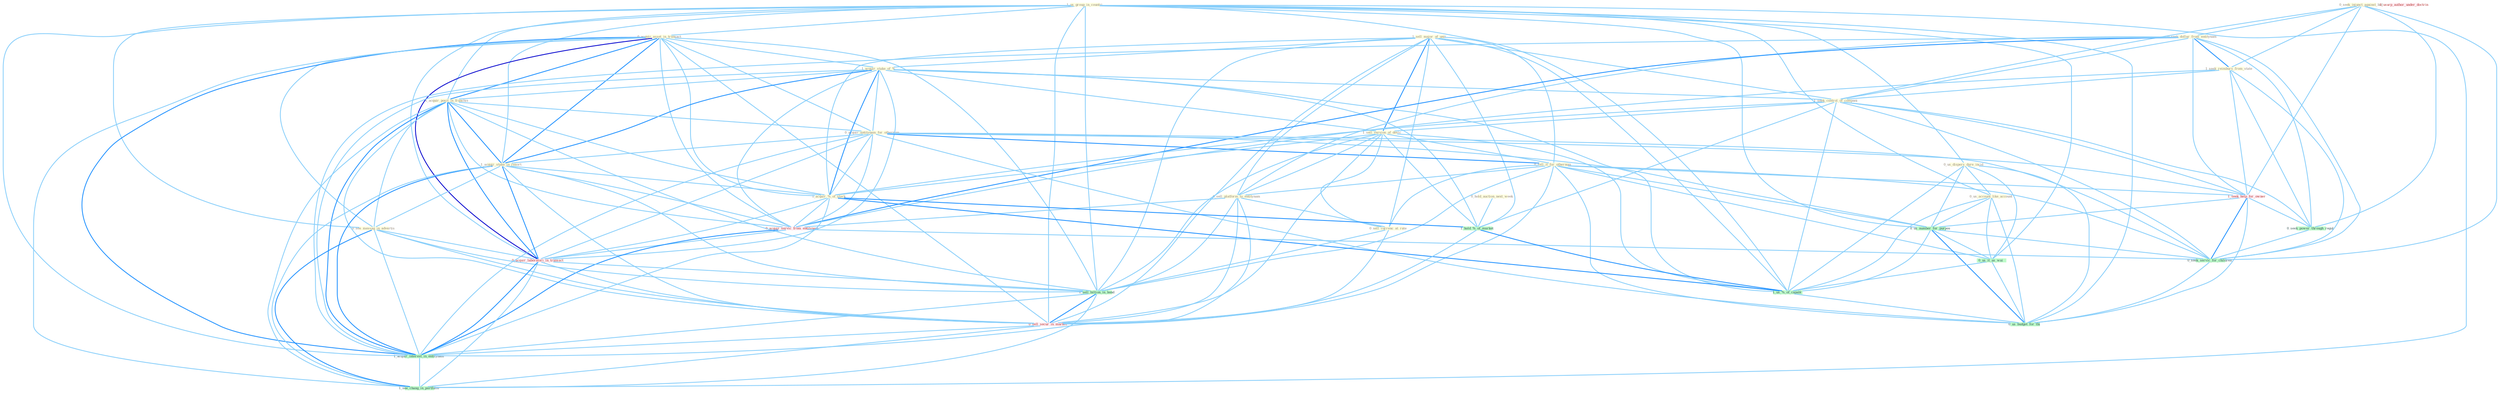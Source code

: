 Graph G{ 
    node
    [shape=polygon,style=filled,width=.5,height=.06,color="#BDFCC9",fixedsize=true,fontsize=4,
    fontcolor="#2f4f4f"];
    {node
    [color="#ffffe0", fontcolor="#8b7d6b"] "0_hold_auction_next_week " "1_us_group_in_countri " "0_acquir_asset_in_transact " "0_us_dispers_dure_incid " "1_sell_major_of_unit " "0_seek_injunct_against_bid " "1_acquir_stake_of_% " "0_seek_dollar_from_entitynam " "1_acquir_posit_in_franchis " "1_seek_reimburs_from_state " "0_acquir_entitynam_for_othernum " "1_seek_control_of_compani " "1_acquir_stake_in_resort " "0_see_messag_in_advertis " "1_sell_version_of_devic " "0_sell_it_for_othernum " "0_sell_platform_to_entitynam " "1_acquir_%_of_stock " "0_us_account_like_account " "0_sell_currenc_at_rate "}
{node [color="#fff0f5", fontcolor="#b22222"] "1_seek_help_for_owner " "0_acquir_servic_from_entitynam " "0_acquir_laboratori_in_transact " "1_usurp_author_under_doctrin " "0_sell_secur_in_market "}
edge [color="#B0E2FF"];

	"0_hold_auction_next_week " -- "1_hold_%_of_market " [w="1", color="#87cefa" ];
	"1_us_group_in_countri " -- "0_acquir_asset_in_transact " [w="1", color="#87cefa" ];
	"1_us_group_in_countri " -- "0_us_dispers_dure_incid " [w="1", color="#87cefa" ];
	"1_us_group_in_countri " -- "1_acquir_posit_in_franchis " [w="1", color="#87cefa" ];
	"1_us_group_in_countri " -- "1_acquir_stake_in_resort " [w="1", color="#87cefa" ];
	"1_us_group_in_countri " -- "0_see_messag_in_advertis " [w="1", color="#87cefa" ];
	"1_us_group_in_countri " -- "0_us_account_like_account " [w="1", color="#87cefa" ];
	"1_us_group_in_countri " -- "0_us_number_for_purpos " [w="1", color="#87cefa" ];
	"1_us_group_in_countri " -- "0_acquir_laboratori_in_transact " [w="1", color="#87cefa" ];
	"1_us_group_in_countri " -- "1_sell_billion_in_bond " [w="1", color="#87cefa" ];
	"1_us_group_in_countri " -- "0_us_it_as_wai " [w="1", color="#87cefa" ];
	"1_us_group_in_countri " -- "1_us_%_of_capabl " [w="1", color="#87cefa" ];
	"1_us_group_in_countri " -- "0_sell_secur_in_market " [w="1", color="#87cefa" ];
	"1_us_group_in_countri " -- "1_acquir_interest_in_entitynam " [w="1", color="#87cefa" ];
	"1_us_group_in_countri " -- "1_see_chang_in_portfolio " [w="1", color="#87cefa" ];
	"1_us_group_in_countri " -- "0_us_budget_for_thi " [w="1", color="#87cefa" ];
	"0_acquir_asset_in_transact " -- "1_acquir_stake_of_% " [w="1", color="#87cefa" ];
	"0_acquir_asset_in_transact " -- "1_acquir_posit_in_franchis " [w="2", color="#1e90ff" , len=0.8];
	"0_acquir_asset_in_transact " -- "0_acquir_entitynam_for_othernum " [w="1", color="#87cefa" ];
	"0_acquir_asset_in_transact " -- "1_acquir_stake_in_resort " [w="2", color="#1e90ff" , len=0.8];
	"0_acquir_asset_in_transact " -- "0_see_messag_in_advertis " [w="1", color="#87cefa" ];
	"0_acquir_asset_in_transact " -- "1_acquir_%_of_stock " [w="1", color="#87cefa" ];
	"0_acquir_asset_in_transact " -- "0_acquir_servic_from_entitynam " [w="1", color="#87cefa" ];
	"0_acquir_asset_in_transact " -- "0_acquir_laboratori_in_transact " [w="3", color="#0000cd" , len=0.6];
	"0_acquir_asset_in_transact " -- "1_sell_billion_in_bond " [w="1", color="#87cefa" ];
	"0_acquir_asset_in_transact " -- "0_sell_secur_in_market " [w="1", color="#87cefa" ];
	"0_acquir_asset_in_transact " -- "1_acquir_interest_in_entitynam " [w="2", color="#1e90ff" , len=0.8];
	"0_acquir_asset_in_transact " -- "1_see_chang_in_portfolio " [w="1", color="#87cefa" ];
	"0_us_dispers_dure_incid " -- "0_us_account_like_account " [w="1", color="#87cefa" ];
	"0_us_dispers_dure_incid " -- "0_us_number_for_purpos " [w="1", color="#87cefa" ];
	"0_us_dispers_dure_incid " -- "0_us_it_as_wai " [w="1", color="#87cefa" ];
	"0_us_dispers_dure_incid " -- "1_us_%_of_capabl " [w="1", color="#87cefa" ];
	"0_us_dispers_dure_incid " -- "0_us_budget_for_thi " [w="1", color="#87cefa" ];
	"1_sell_major_of_unit " -- "1_acquir_stake_of_% " [w="1", color="#87cefa" ];
	"1_sell_major_of_unit " -- "1_seek_control_of_compani " [w="1", color="#87cefa" ];
	"1_sell_major_of_unit " -- "1_sell_version_of_devic " [w="2", color="#1e90ff" , len=0.8];
	"1_sell_major_of_unit " -- "0_sell_it_for_othernum " [w="1", color="#87cefa" ];
	"1_sell_major_of_unit " -- "0_sell_platform_to_entitynam " [w="1", color="#87cefa" ];
	"1_sell_major_of_unit " -- "1_acquir_%_of_stock " [w="1", color="#87cefa" ];
	"1_sell_major_of_unit " -- "0_sell_currenc_at_rate " [w="1", color="#87cefa" ];
	"1_sell_major_of_unit " -- "1_hold_%_of_market " [w="1", color="#87cefa" ];
	"1_sell_major_of_unit " -- "1_sell_billion_in_bond " [w="1", color="#87cefa" ];
	"1_sell_major_of_unit " -- "1_us_%_of_capabl " [w="1", color="#87cefa" ];
	"1_sell_major_of_unit " -- "0_sell_secur_in_market " [w="1", color="#87cefa" ];
	"0_seek_injunct_against_bid " -- "0_seek_dollar_from_entitynam " [w="1", color="#87cefa" ];
	"0_seek_injunct_against_bid " -- "1_seek_reimburs_from_state " [w="1", color="#87cefa" ];
	"0_seek_injunct_against_bid " -- "1_seek_control_of_compani " [w="1", color="#87cefa" ];
	"0_seek_injunct_against_bid " -- "1_seek_help_for_owner " [w="1", color="#87cefa" ];
	"0_seek_injunct_against_bid " -- "0_seek_power_through_regul " [w="1", color="#87cefa" ];
	"0_seek_injunct_against_bid " -- "0_seek_servic_for_children " [w="1", color="#87cefa" ];
	"1_acquir_stake_of_% " -- "1_acquir_posit_in_franchis " [w="1", color="#87cefa" ];
	"1_acquir_stake_of_% " -- "0_acquir_entitynam_for_othernum " [w="1", color="#87cefa" ];
	"1_acquir_stake_of_% " -- "1_seek_control_of_compani " [w="1", color="#87cefa" ];
	"1_acquir_stake_of_% " -- "1_acquir_stake_in_resort " [w="2", color="#1e90ff" , len=0.8];
	"1_acquir_stake_of_% " -- "1_sell_version_of_devic " [w="1", color="#87cefa" ];
	"1_acquir_stake_of_% " -- "1_acquir_%_of_stock " [w="2", color="#1e90ff" , len=0.8];
	"1_acquir_stake_of_% " -- "0_acquir_servic_from_entitynam " [w="1", color="#87cefa" ];
	"1_acquir_stake_of_% " -- "1_hold_%_of_market " [w="1", color="#87cefa" ];
	"1_acquir_stake_of_% " -- "0_acquir_laboratori_in_transact " [w="1", color="#87cefa" ];
	"1_acquir_stake_of_% " -- "1_us_%_of_capabl " [w="1", color="#87cefa" ];
	"1_acquir_stake_of_% " -- "1_acquir_interest_in_entitynam " [w="1", color="#87cefa" ];
	"0_seek_dollar_from_entitynam " -- "1_seek_reimburs_from_state " [w="2", color="#1e90ff" , len=0.8];
	"0_seek_dollar_from_entitynam " -- "1_seek_control_of_compani " [w="1", color="#87cefa" ];
	"0_seek_dollar_from_entitynam " -- "0_sell_platform_to_entitynam " [w="1", color="#87cefa" ];
	"0_seek_dollar_from_entitynam " -- "1_seek_help_for_owner " [w="1", color="#87cefa" ];
	"0_seek_dollar_from_entitynam " -- "0_acquir_servic_from_entitynam " [w="2", color="#1e90ff" , len=0.8];
	"0_seek_dollar_from_entitynam " -- "0_seek_power_through_regul " [w="1", color="#87cefa" ];
	"0_seek_dollar_from_entitynam " -- "1_acquir_interest_in_entitynam " [w="1", color="#87cefa" ];
	"0_seek_dollar_from_entitynam " -- "0_seek_servic_for_children " [w="1", color="#87cefa" ];
	"1_acquir_posit_in_franchis " -- "0_acquir_entitynam_for_othernum " [w="1", color="#87cefa" ];
	"1_acquir_posit_in_franchis " -- "1_acquir_stake_in_resort " [w="2", color="#1e90ff" , len=0.8];
	"1_acquir_posit_in_franchis " -- "0_see_messag_in_advertis " [w="1", color="#87cefa" ];
	"1_acquir_posit_in_franchis " -- "1_acquir_%_of_stock " [w="1", color="#87cefa" ];
	"1_acquir_posit_in_franchis " -- "0_acquir_servic_from_entitynam " [w="1", color="#87cefa" ];
	"1_acquir_posit_in_franchis " -- "0_acquir_laboratori_in_transact " [w="2", color="#1e90ff" , len=0.8];
	"1_acquir_posit_in_franchis " -- "1_sell_billion_in_bond " [w="1", color="#87cefa" ];
	"1_acquir_posit_in_franchis " -- "0_sell_secur_in_market " [w="1", color="#87cefa" ];
	"1_acquir_posit_in_franchis " -- "1_acquir_interest_in_entitynam " [w="2", color="#1e90ff" , len=0.8];
	"1_acquir_posit_in_franchis " -- "1_see_chang_in_portfolio " [w="1", color="#87cefa" ];
	"1_seek_reimburs_from_state " -- "1_seek_control_of_compani " [w="1", color="#87cefa" ];
	"1_seek_reimburs_from_state " -- "1_seek_help_for_owner " [w="1", color="#87cefa" ];
	"1_seek_reimburs_from_state " -- "0_acquir_servic_from_entitynam " [w="1", color="#87cefa" ];
	"1_seek_reimburs_from_state " -- "0_seek_power_through_regul " [w="1", color="#87cefa" ];
	"1_seek_reimburs_from_state " -- "0_seek_servic_for_children " [w="1", color="#87cefa" ];
	"0_acquir_entitynam_for_othernum " -- "1_acquir_stake_in_resort " [w="1", color="#87cefa" ];
	"0_acquir_entitynam_for_othernum " -- "0_sell_it_for_othernum " [w="2", color="#1e90ff" , len=0.8];
	"0_acquir_entitynam_for_othernum " -- "1_acquir_%_of_stock " [w="1", color="#87cefa" ];
	"0_acquir_entitynam_for_othernum " -- "1_seek_help_for_owner " [w="1", color="#87cefa" ];
	"0_acquir_entitynam_for_othernum " -- "0_acquir_servic_from_entitynam " [w="1", color="#87cefa" ];
	"0_acquir_entitynam_for_othernum " -- "0_us_number_for_purpos " [w="1", color="#87cefa" ];
	"0_acquir_entitynam_for_othernum " -- "0_acquir_laboratori_in_transact " [w="1", color="#87cefa" ];
	"0_acquir_entitynam_for_othernum " -- "1_acquir_interest_in_entitynam " [w="1", color="#87cefa" ];
	"0_acquir_entitynam_for_othernum " -- "0_seek_servic_for_children " [w="1", color="#87cefa" ];
	"0_acquir_entitynam_for_othernum " -- "0_us_budget_for_thi " [w="1", color="#87cefa" ];
	"1_seek_control_of_compani " -- "1_sell_version_of_devic " [w="1", color="#87cefa" ];
	"1_seek_control_of_compani " -- "1_acquir_%_of_stock " [w="1", color="#87cefa" ];
	"1_seek_control_of_compani " -- "1_seek_help_for_owner " [w="1", color="#87cefa" ];
	"1_seek_control_of_compani " -- "1_hold_%_of_market " [w="1", color="#87cefa" ];
	"1_seek_control_of_compani " -- "0_seek_power_through_regul " [w="1", color="#87cefa" ];
	"1_seek_control_of_compani " -- "1_us_%_of_capabl " [w="1", color="#87cefa" ];
	"1_seek_control_of_compani " -- "0_seek_servic_for_children " [w="1", color="#87cefa" ];
	"1_acquir_stake_in_resort " -- "0_see_messag_in_advertis " [w="1", color="#87cefa" ];
	"1_acquir_stake_in_resort " -- "1_acquir_%_of_stock " [w="1", color="#87cefa" ];
	"1_acquir_stake_in_resort " -- "0_acquir_servic_from_entitynam " [w="1", color="#87cefa" ];
	"1_acquir_stake_in_resort " -- "0_acquir_laboratori_in_transact " [w="2", color="#1e90ff" , len=0.8];
	"1_acquir_stake_in_resort " -- "1_sell_billion_in_bond " [w="1", color="#87cefa" ];
	"1_acquir_stake_in_resort " -- "0_sell_secur_in_market " [w="1", color="#87cefa" ];
	"1_acquir_stake_in_resort " -- "1_acquir_interest_in_entitynam " [w="2", color="#1e90ff" , len=0.8];
	"1_acquir_stake_in_resort " -- "1_see_chang_in_portfolio " [w="1", color="#87cefa" ];
	"0_see_messag_in_advertis " -- "0_acquir_laboratori_in_transact " [w="1", color="#87cefa" ];
	"0_see_messag_in_advertis " -- "1_sell_billion_in_bond " [w="1", color="#87cefa" ];
	"0_see_messag_in_advertis " -- "0_sell_secur_in_market " [w="1", color="#87cefa" ];
	"0_see_messag_in_advertis " -- "1_acquir_interest_in_entitynam " [w="1", color="#87cefa" ];
	"0_see_messag_in_advertis " -- "1_see_chang_in_portfolio " [w="2", color="#1e90ff" , len=0.8];
	"1_sell_version_of_devic " -- "0_sell_it_for_othernum " [w="1", color="#87cefa" ];
	"1_sell_version_of_devic " -- "0_sell_platform_to_entitynam " [w="1", color="#87cefa" ];
	"1_sell_version_of_devic " -- "1_acquir_%_of_stock " [w="1", color="#87cefa" ];
	"1_sell_version_of_devic " -- "0_sell_currenc_at_rate " [w="1", color="#87cefa" ];
	"1_sell_version_of_devic " -- "1_hold_%_of_market " [w="1", color="#87cefa" ];
	"1_sell_version_of_devic " -- "1_sell_billion_in_bond " [w="1", color="#87cefa" ];
	"1_sell_version_of_devic " -- "1_us_%_of_capabl " [w="1", color="#87cefa" ];
	"1_sell_version_of_devic " -- "0_sell_secur_in_market " [w="1", color="#87cefa" ];
	"0_sell_it_for_othernum " -- "0_sell_platform_to_entitynam " [w="1", color="#87cefa" ];
	"0_sell_it_for_othernum " -- "0_sell_currenc_at_rate " [w="1", color="#87cefa" ];
	"0_sell_it_for_othernum " -- "1_seek_help_for_owner " [w="1", color="#87cefa" ];
	"0_sell_it_for_othernum " -- "0_us_number_for_purpos " [w="1", color="#87cefa" ];
	"0_sell_it_for_othernum " -- "1_sell_billion_in_bond " [w="1", color="#87cefa" ];
	"0_sell_it_for_othernum " -- "0_us_it_as_wai " [w="1", color="#87cefa" ];
	"0_sell_it_for_othernum " -- "0_sell_secur_in_market " [w="1", color="#87cefa" ];
	"0_sell_it_for_othernum " -- "0_seek_servic_for_children " [w="1", color="#87cefa" ];
	"0_sell_it_for_othernum " -- "0_us_budget_for_thi " [w="1", color="#87cefa" ];
	"0_sell_platform_to_entitynam " -- "0_sell_currenc_at_rate " [w="1", color="#87cefa" ];
	"0_sell_platform_to_entitynam " -- "0_acquir_servic_from_entitynam " [w="1", color="#87cefa" ];
	"0_sell_platform_to_entitynam " -- "1_sell_billion_in_bond " [w="1", color="#87cefa" ];
	"0_sell_platform_to_entitynam " -- "0_sell_secur_in_market " [w="1", color="#87cefa" ];
	"0_sell_platform_to_entitynam " -- "1_acquir_interest_in_entitynam " [w="1", color="#87cefa" ];
	"1_acquir_%_of_stock " -- "0_acquir_servic_from_entitynam " [w="1", color="#87cefa" ];
	"1_acquir_%_of_stock " -- "1_hold_%_of_market " [w="2", color="#1e90ff" , len=0.8];
	"1_acquir_%_of_stock " -- "0_acquir_laboratori_in_transact " [w="1", color="#87cefa" ];
	"1_acquir_%_of_stock " -- "1_us_%_of_capabl " [w="2", color="#1e90ff" , len=0.8];
	"1_acquir_%_of_stock " -- "1_acquir_interest_in_entitynam " [w="1", color="#87cefa" ];
	"0_us_account_like_account " -- "0_us_number_for_purpos " [w="1", color="#87cefa" ];
	"0_us_account_like_account " -- "0_us_it_as_wai " [w="1", color="#87cefa" ];
	"0_us_account_like_account " -- "1_us_%_of_capabl " [w="1", color="#87cefa" ];
	"0_us_account_like_account " -- "0_us_budget_for_thi " [w="1", color="#87cefa" ];
	"0_sell_currenc_at_rate " -- "1_sell_billion_in_bond " [w="1", color="#87cefa" ];
	"0_sell_currenc_at_rate " -- "0_sell_secur_in_market " [w="1", color="#87cefa" ];
	"1_seek_help_for_owner " -- "0_seek_power_through_regul " [w="1", color="#87cefa" ];
	"1_seek_help_for_owner " -- "0_us_number_for_purpos " [w="1", color="#87cefa" ];
	"1_seek_help_for_owner " -- "0_seek_servic_for_children " [w="2", color="#1e90ff" , len=0.8];
	"1_seek_help_for_owner " -- "0_us_budget_for_thi " [w="1", color="#87cefa" ];
	"0_acquir_servic_from_entitynam " -- "0_acquir_laboratori_in_transact " [w="1", color="#87cefa" ];
	"0_acquir_servic_from_entitynam " -- "1_acquir_interest_in_entitynam " [w="2", color="#1e90ff" , len=0.8];
	"0_acquir_servic_from_entitynam " -- "0_seek_servic_for_children " [w="1", color="#87cefa" ];
	"1_hold_%_of_market " -- "1_us_%_of_capabl " [w="2", color="#1e90ff" , len=0.8];
	"1_hold_%_of_market " -- "0_sell_secur_in_market " [w="1", color="#87cefa" ];
	"0_seek_power_through_regul " -- "0_seek_servic_for_children " [w="1", color="#87cefa" ];
	"0_us_number_for_purpos " -- "0_us_it_as_wai " [w="1", color="#87cefa" ];
	"0_us_number_for_purpos " -- "1_us_%_of_capabl " [w="1", color="#87cefa" ];
	"0_us_number_for_purpos " -- "0_seek_servic_for_children " [w="1", color="#87cefa" ];
	"0_us_number_for_purpos " -- "0_us_budget_for_thi " [w="2", color="#1e90ff" , len=0.8];
	"0_acquir_laboratori_in_transact " -- "1_sell_billion_in_bond " [w="1", color="#87cefa" ];
	"0_acquir_laboratori_in_transact " -- "0_sell_secur_in_market " [w="1", color="#87cefa" ];
	"0_acquir_laboratori_in_transact " -- "1_acquir_interest_in_entitynam " [w="2", color="#1e90ff" , len=0.8];
	"0_acquir_laboratori_in_transact " -- "1_see_chang_in_portfolio " [w="1", color="#87cefa" ];
	"1_sell_billion_in_bond " -- "0_sell_secur_in_market " [w="2", color="#1e90ff" , len=0.8];
	"1_sell_billion_in_bond " -- "1_acquir_interest_in_entitynam " [w="1", color="#87cefa" ];
	"1_sell_billion_in_bond " -- "1_see_chang_in_portfolio " [w="1", color="#87cefa" ];
	"0_us_it_as_wai " -- "1_us_%_of_capabl " [w="1", color="#87cefa" ];
	"0_us_it_as_wai " -- "0_us_budget_for_thi " [w="1", color="#87cefa" ];
	"1_us_%_of_capabl " -- "0_us_budget_for_thi " [w="1", color="#87cefa" ];
	"0_sell_secur_in_market " -- "1_acquir_interest_in_entitynam " [w="1", color="#87cefa" ];
	"0_sell_secur_in_market " -- "1_see_chang_in_portfolio " [w="1", color="#87cefa" ];
	"1_acquir_interest_in_entitynam " -- "1_see_chang_in_portfolio " [w="1", color="#87cefa" ];
	"0_seek_servic_for_children " -- "0_us_budget_for_thi " [w="1", color="#87cefa" ];
}